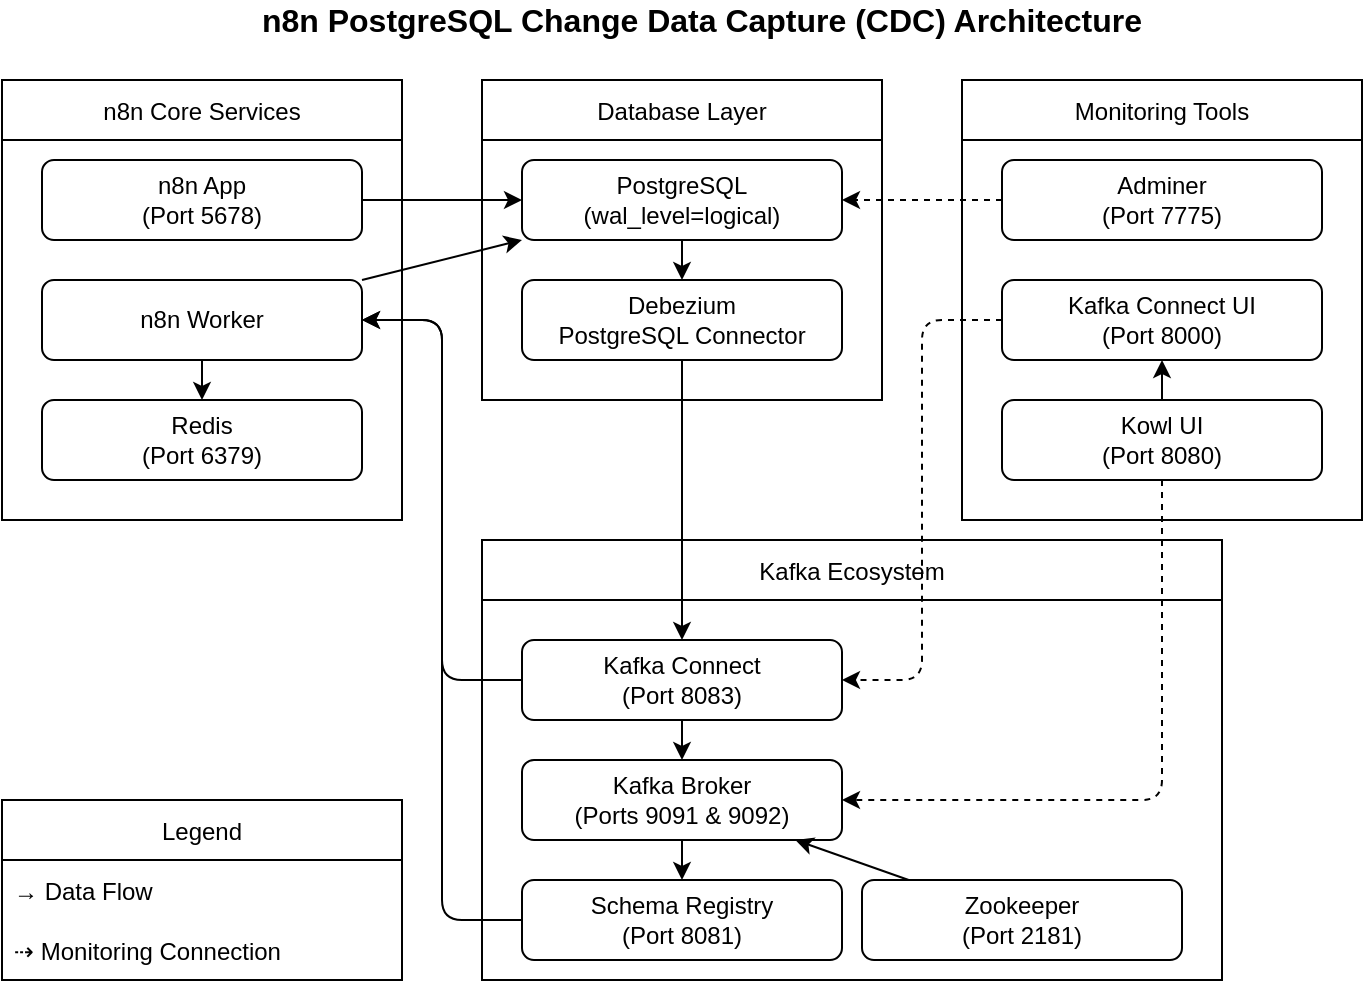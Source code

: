 <mxfile>
    <diagram id="n8n-cdc-architecture" name="n8n CDC Architecture">
        <mxGraphModel dx="663" dy="968" grid="1" gridSize="10" guides="1" tooltips="1" connect="1" arrows="1" fold="1" page="1" pageScale="1" pageWidth="1100" pageHeight="850" math="0" shadow="0">
            <root>
                <mxCell id="0"/>
                <mxCell id="1" parent="0"/>
                <mxCell id="group-n8n" value="n8n Core Services" style="swimlane;fontStyle=0;horizontal=1;startSize=30;horizontalStack=0;resizeParent=0;resizeLast=0;collapsible=1;marginBottom=0;" parent="1" vertex="1">
                    <mxGeometry x="60" y="50" width="200" height="220" as="geometry"/>
                </mxCell>
                <mxCell id="n8n-app" value="n8n App&#xa;(Port 5678)" style="rounded=1;whiteSpace=wrap;html=1;" parent="group-n8n" vertex="1">
                    <mxGeometry x="20" y="40" width="160" height="40" as="geometry"/>
                </mxCell>
                <mxCell id="n8n-worker" value="n8n Worker" style="rounded=1;whiteSpace=wrap;html=1;" parent="group-n8n" vertex="1">
                    <mxGeometry x="20" y="100" width="160" height="40" as="geometry"/>
                </mxCell>
                <mxCell id="redis" value="Redis&#xa;(Port 6379)" style="rounded=1;whiteSpace=wrap;html=1;" parent="group-n8n" vertex="1">
                    <mxGeometry x="20" y="160" width="160" height="40" as="geometry"/>
                </mxCell>
                <mxCell id="group-db" value="Database Layer" style="swimlane;fontStyle=0;horizontal=1;startSize=30;horizontalStack=0;resizeParent=0;resizeLast=0;collapsible=1;marginBottom=0;" parent="1" vertex="1">
                    <mxGeometry x="300" y="50" width="200" height="160" as="geometry"/>
                </mxCell>
                <mxCell id="postgres" value="PostgreSQL&#xa;(wal_level=logical)" style="rounded=1;whiteSpace=wrap;html=1;" parent="group-db" vertex="1">
                    <mxGeometry x="20" y="40" width="160" height="40" as="geometry"/>
                </mxCell>
                <mxCell id="debezium" value="Debezium&#xa;PostgreSQL Connector" style="rounded=1;whiteSpace=wrap;html=1;" parent="group-db" vertex="1">
                    <mxGeometry x="20" y="100" width="160" height="40" as="geometry"/>
                </mxCell>
                <mxCell id="conn3" value="" style="endArrow=classic;html=1;" parent="group-db" source="postgres" target="debezium" edge="1">
                    <mxGeometry width="50" height="50" relative="1" as="geometry">
                        <Array as="points"/>
                    </mxGeometry>
                </mxCell>
                <mxCell id="group-kafka" value="Kafka Ecosystem" style="swimlane;fontStyle=0;horizontal=1;startSize=30;horizontalStack=0;resizeParent=0;resizeLast=0;collapsible=1;marginBottom=0;" parent="1" vertex="1">
                    <mxGeometry x="300" y="280" width="370" height="220" as="geometry">
                        <mxRectangle x="560" y="40" width="130" height="30" as="alternateBounds"/>
                    </mxGeometry>
                </mxCell>
                <mxCell id="kafka-connect" value="Kafka Connect&#xa;(Port 8083)" style="rounded=1;whiteSpace=wrap;html=1;" parent="group-kafka" vertex="1">
                    <mxGeometry x="20" y="50" width="160" height="40" as="geometry"/>
                </mxCell>
                <mxCell id="kafka-broker" value="Kafka Broker&#xa;(Ports 9091 &amp; 9092)" style="rounded=1;whiteSpace=wrap;html=1;" parent="group-kafka" vertex="1">
                    <mxGeometry x="20" y="110" width="160" height="40" as="geometry"/>
                </mxCell>
                <mxCell id="zookeeper" value="Zookeeper&#xa;(Port 2181)" style="rounded=1;whiteSpace=wrap;html=1;" parent="group-kafka" vertex="1">
                    <mxGeometry x="190" y="170" width="160" height="40" as="geometry"/>
                </mxCell>
                <mxCell id="schema-registry" value="Schema Registry&#xa;(Port 8081)" style="rounded=1;whiteSpace=wrap;html=1;" parent="group-kafka" vertex="1">
                    <mxGeometry x="20" y="170" width="160" height="40" as="geometry"/>
                </mxCell>
                <mxCell id="conn5" value="" style="endArrow=classic;html=1;" parent="group-kafka" source="kafka-broker" target="schema-registry" edge="1">
                    <mxGeometry width="50" height="50" relative="1" as="geometry"/>
                </mxCell>
                <mxCell id="group-monitoring" value="Monitoring Tools" style="swimlane;fontStyle=0;horizontal=1;startSize=30;horizontalStack=0;resizeParent=0;resizeLast=0;collapsible=1;marginBottom=0;" parent="1" vertex="1">
                    <mxGeometry x="540" y="50" width="200" height="220" as="geometry">
                        <mxRectangle x="300" y="270" width="130" height="30" as="alternateBounds"/>
                    </mxGeometry>
                </mxCell>
                <mxCell id="adminer" value="Adminer&#xa;(Port 7775)" style="rounded=1;whiteSpace=wrap;html=1;" parent="group-monitoring" vertex="1">
                    <mxGeometry x="20" y="40" width="160" height="40" as="geometry"/>
                </mxCell>
                <mxCell id="kafka-connect-ui" value="Kafka Connect UI&#xa;(Port 8000)" style="rounded=1;whiteSpace=wrap;html=1;" parent="group-monitoring" vertex="1">
                    <mxGeometry x="20" y="100" width="160" height="40" as="geometry"/>
                </mxCell>
                <mxCell id="5" value="" style="edgeStyle=none;html=1;" edge="1" parent="group-monitoring" source="kowl" target="kafka-connect-ui">
                    <mxGeometry relative="1" as="geometry"/>
                </mxCell>
                <mxCell id="kowl" value="Kowl UI&#xa;(Port 8080)" style="rounded=1;whiteSpace=wrap;html=1;" parent="group-monitoring" vertex="1">
                    <mxGeometry x="20" y="160" width="160" height="40" as="geometry"/>
                </mxCell>
                <mxCell id="conn1" value="" style="endArrow=classic;html=1;" parent="1" source="n8n-app" target="postgres" edge="1">
                    <mxGeometry width="50" height="50" relative="1" as="geometry"/>
                </mxCell>
                <mxCell id="conn2" value="" style="endArrow=classic;html=1;" parent="1" source="n8n-worker" target="postgres" edge="1">
                    <mxGeometry width="50" height="50" relative="1" as="geometry"/>
                </mxCell>
                <mxCell id="conn4" value="" style="endArrow=classic;html=1;" parent="1" source="zookeeper" target="kafka-broker" edge="1">
                    <mxGeometry width="50" height="50" relative="1" as="geometry"/>
                </mxCell>
                <mxCell id="conn6" value="" style="endArrow=classic;html=1;" parent="1" source="kafka-connect" target="kafka-broker" edge="1">
                    <mxGeometry width="50" height="50" relative="1" as="geometry"/>
                </mxCell>
                <mxCell id="conn7" value="" style="endArrow=classic;html=1;" parent="1" source="n8n-worker" target="redis" edge="1">
                    <mxGeometry width="50" height="50" relative="1" as="geometry"/>
                </mxCell>
                <mxCell id="conn8" value="" style="endArrow=classic;html=1;dashed=1;" parent="1" source="kowl" target="kafka-broker" edge="1">
                    <mxGeometry width="50" height="50" relative="1" as="geometry">
                        <Array as="points">
                            <mxPoint x="640" y="410"/>
                        </Array>
                    </mxGeometry>
                </mxCell>
                <mxCell id="conn9" value="" style="endArrow=classic;html=1;dashed=1;" parent="1" source="adminer" target="postgres" edge="1">
                    <mxGeometry width="50" height="50" relative="1" as="geometry"/>
                </mxCell>
                <mxCell id="conn10" value="" style="endArrow=classic;html=1;dashed=1;exitX=0;exitY=0.5;exitDx=0;exitDy=0;" parent="1" source="kafka-connect-ui" target="kafka-connect" edge="1">
                    <mxGeometry width="50" height="50" relative="1" as="geometry">
                        <Array as="points">
                            <mxPoint x="520" y="170"/>
                            <mxPoint x="520" y="350"/>
                        </Array>
                    </mxGeometry>
                </mxCell>
                <mxCell id="title" value="n8n PostgreSQL Change Data Capture (CDC) Architecture" style="text;html=1;strokeColor=none;fillColor=none;align=center;verticalAlign=middle;whiteSpace=wrap;rounded=0;fontSize=16;fontStyle=1" parent="1" vertex="1">
                    <mxGeometry x="160" y="10" width="500" height="20" as="geometry"/>
                </mxCell>
                <mxCell id="legend-box" value="Legend" style="swimlane;fontStyle=0;horizontal=1;startSize=30;horizontalStack=0;resizeParent=0;resizeLast=0;collapsible=1;marginBottom=0;" parent="1" vertex="1">
                    <mxGeometry x="60" y="410" width="200" height="90" as="geometry"/>
                </mxCell>
                <mxCell id="legend1" value="→ Data Flow" style="text;strokeColor=none;fillColor=none;align=left;verticalAlign=middle;spacingLeft=4;spacingRight=4;overflow=hidden;points=[[0,0.5],[1,0.5]];portConstraint=eastwest;rotatable=0;" parent="legend-box" vertex="1">
                    <mxGeometry y="30" width="200" height="30" as="geometry"/>
                </mxCell>
                <mxCell id="legend2" value="⇢ Monitoring Connection" style="text;strokeColor=none;fillColor=none;align=left;verticalAlign=middle;spacingLeft=4;spacingRight=4;overflow=hidden;points=[[0,0.5],[1,0.5]];portConstraint=eastwest;rotatable=0;" parent="legend-box" vertex="1">
                    <mxGeometry y="60" width="200" height="30" as="geometry"/>
                </mxCell>
                <mxCell id="conn11" value="" style="endArrow=classic;html=1;" parent="1" source="debezium" target="kafka-connect" edge="1">
                    <mxGeometry width="50" height="50" relative="1" as="geometry"/>
                </mxCell>
                <mxCell id="3" style="edgeStyle=none;html=1;entryX=1;entryY=0.5;entryDx=0;entryDy=0;" edge="1" parent="1" source="schema-registry" target="n8n-worker">
                    <mxGeometry relative="1" as="geometry">
                        <Array as="points">
                            <mxPoint x="280" y="470"/>
                            <mxPoint x="280" y="170"/>
                        </Array>
                    </mxGeometry>
                </mxCell>
                <mxCell id="4" style="edgeStyle=none;html=1;entryX=1;entryY=0.5;entryDx=0;entryDy=0;" edge="1" parent="1" source="kafka-connect" target="n8n-worker">
                    <mxGeometry relative="1" as="geometry">
                        <Array as="points">
                            <mxPoint x="280" y="350"/>
                            <mxPoint x="280" y="170"/>
                        </Array>
                    </mxGeometry>
                </mxCell>
            </root>
        </mxGraphModel>
    </diagram>
</mxfile>